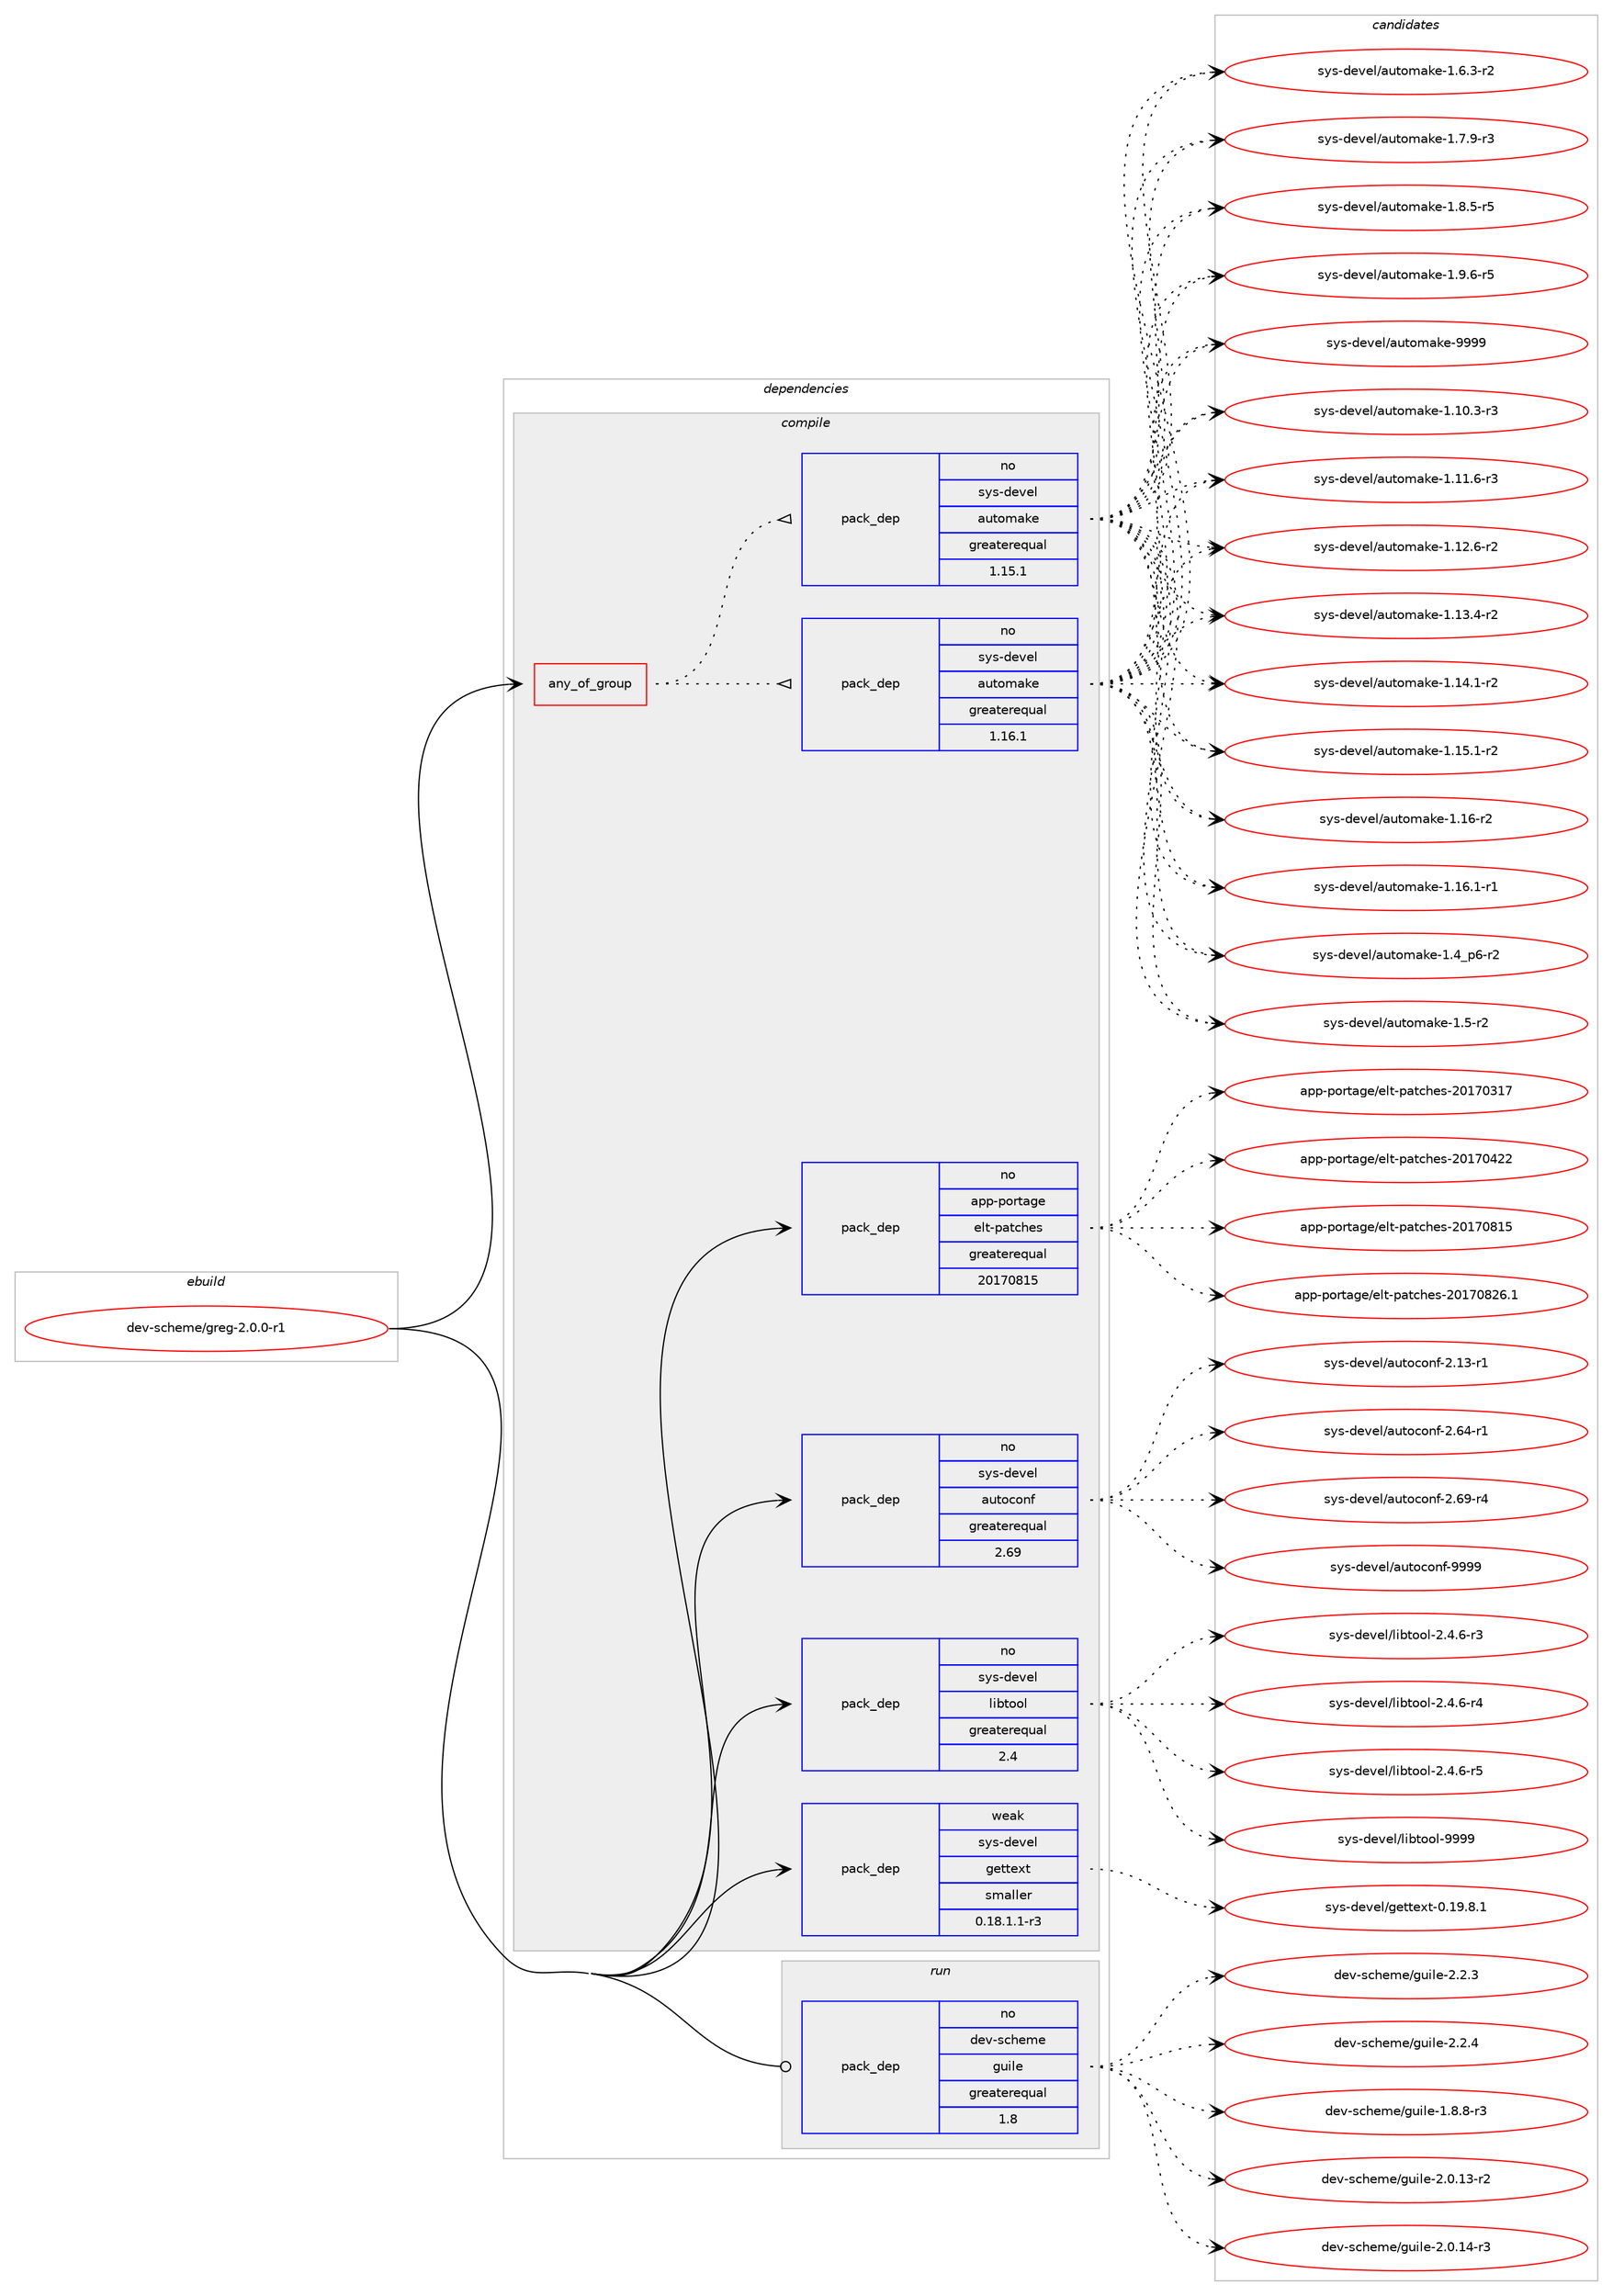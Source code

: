 digraph prolog {

# *************
# Graph options
# *************

newrank=true;
concentrate=true;
compound=true;
graph [rankdir=LR,fontname=Helvetica,fontsize=10,ranksep=1.5];#, ranksep=2.5, nodesep=0.2];
edge  [arrowhead=vee];
node  [fontname=Helvetica,fontsize=10];

# **********
# The ebuild
# **********

subgraph cluster_leftcol {
color=gray;
rank=same;
label=<<i>ebuild</i>>;
id [label="dev-scheme/greg-2.0.0-r1", color=red, width=4, href="../dev-scheme/greg-2.0.0-r1.svg"];
}

# ****************
# The dependencies
# ****************

subgraph cluster_midcol {
color=gray;
label=<<i>dependencies</i>>;
subgraph cluster_compile {
fillcolor="#eeeeee";
style=filled;
label=<<i>compile</i>>;
subgraph any22955 {
dependency1538510 [label=<<TABLE BORDER="0" CELLBORDER="1" CELLSPACING="0" CELLPADDING="4"><TR><TD CELLPADDING="10">any_of_group</TD></TR></TABLE>>, shape=none, color=red];subgraph pack1092077 {
dependency1538511 [label=<<TABLE BORDER="0" CELLBORDER="1" CELLSPACING="0" CELLPADDING="4" WIDTH="220"><TR><TD ROWSPAN="6" CELLPADDING="30">pack_dep</TD></TR><TR><TD WIDTH="110">no</TD></TR><TR><TD>sys-devel</TD></TR><TR><TD>automake</TD></TR><TR><TD>greaterequal</TD></TR><TR><TD>1.16.1</TD></TR></TABLE>>, shape=none, color=blue];
}
dependency1538510:e -> dependency1538511:w [weight=20,style="dotted",arrowhead="oinv"];
subgraph pack1092078 {
dependency1538512 [label=<<TABLE BORDER="0" CELLBORDER="1" CELLSPACING="0" CELLPADDING="4" WIDTH="220"><TR><TD ROWSPAN="6" CELLPADDING="30">pack_dep</TD></TR><TR><TD WIDTH="110">no</TD></TR><TR><TD>sys-devel</TD></TR><TR><TD>automake</TD></TR><TR><TD>greaterequal</TD></TR><TR><TD>1.15.1</TD></TR></TABLE>>, shape=none, color=blue];
}
dependency1538510:e -> dependency1538512:w [weight=20,style="dotted",arrowhead="oinv"];
}
id:e -> dependency1538510:w [weight=20,style="solid",arrowhead="vee"];
subgraph pack1092079 {
dependency1538513 [label=<<TABLE BORDER="0" CELLBORDER="1" CELLSPACING="0" CELLPADDING="4" WIDTH="220"><TR><TD ROWSPAN="6" CELLPADDING="30">pack_dep</TD></TR><TR><TD WIDTH="110">no</TD></TR><TR><TD>app-portage</TD></TR><TR><TD>elt-patches</TD></TR><TR><TD>greaterequal</TD></TR><TR><TD>20170815</TD></TR></TABLE>>, shape=none, color=blue];
}
id:e -> dependency1538513:w [weight=20,style="solid",arrowhead="vee"];
subgraph pack1092080 {
dependency1538514 [label=<<TABLE BORDER="0" CELLBORDER="1" CELLSPACING="0" CELLPADDING="4" WIDTH="220"><TR><TD ROWSPAN="6" CELLPADDING="30">pack_dep</TD></TR><TR><TD WIDTH="110">no</TD></TR><TR><TD>sys-devel</TD></TR><TR><TD>autoconf</TD></TR><TR><TD>greaterequal</TD></TR><TR><TD>2.69</TD></TR></TABLE>>, shape=none, color=blue];
}
id:e -> dependency1538514:w [weight=20,style="solid",arrowhead="vee"];
subgraph pack1092081 {
dependency1538515 [label=<<TABLE BORDER="0" CELLBORDER="1" CELLSPACING="0" CELLPADDING="4" WIDTH="220"><TR><TD ROWSPAN="6" CELLPADDING="30">pack_dep</TD></TR><TR><TD WIDTH="110">no</TD></TR><TR><TD>sys-devel</TD></TR><TR><TD>libtool</TD></TR><TR><TD>greaterequal</TD></TR><TR><TD>2.4</TD></TR></TABLE>>, shape=none, color=blue];
}
id:e -> dependency1538515:w [weight=20,style="solid",arrowhead="vee"];
subgraph pack1092082 {
dependency1538516 [label=<<TABLE BORDER="0" CELLBORDER="1" CELLSPACING="0" CELLPADDING="4" WIDTH="220"><TR><TD ROWSPAN="6" CELLPADDING="30">pack_dep</TD></TR><TR><TD WIDTH="110">weak</TD></TR><TR><TD>sys-devel</TD></TR><TR><TD>gettext</TD></TR><TR><TD>smaller</TD></TR><TR><TD>0.18.1.1-r3</TD></TR></TABLE>>, shape=none, color=blue];
}
id:e -> dependency1538516:w [weight=20,style="solid",arrowhead="vee"];
}
subgraph cluster_compileandrun {
fillcolor="#eeeeee";
style=filled;
label=<<i>compile and run</i>>;
}
subgraph cluster_run {
fillcolor="#eeeeee";
style=filled;
label=<<i>run</i>>;
subgraph pack1092083 {
dependency1538517 [label=<<TABLE BORDER="0" CELLBORDER="1" CELLSPACING="0" CELLPADDING="4" WIDTH="220"><TR><TD ROWSPAN="6" CELLPADDING="30">pack_dep</TD></TR><TR><TD WIDTH="110">no</TD></TR><TR><TD>dev-scheme</TD></TR><TR><TD>guile</TD></TR><TR><TD>greaterequal</TD></TR><TR><TD>1.8</TD></TR></TABLE>>, shape=none, color=blue];
}
id:e -> dependency1538517:w [weight=20,style="solid",arrowhead="odot"];
}
}

# **************
# The candidates
# **************

subgraph cluster_choices {
rank=same;
color=gray;
label=<<i>candidates</i>>;

subgraph choice1092077 {
color=black;
nodesep=1;
choice11512111545100101118101108479711711611110997107101454946494846514511451 [label="sys-devel/automake-1.10.3-r3", color=red, width=4,href="../sys-devel/automake-1.10.3-r3.svg"];
choice11512111545100101118101108479711711611110997107101454946494946544511451 [label="sys-devel/automake-1.11.6-r3", color=red, width=4,href="../sys-devel/automake-1.11.6-r3.svg"];
choice11512111545100101118101108479711711611110997107101454946495046544511450 [label="sys-devel/automake-1.12.6-r2", color=red, width=4,href="../sys-devel/automake-1.12.6-r2.svg"];
choice11512111545100101118101108479711711611110997107101454946495146524511450 [label="sys-devel/automake-1.13.4-r2", color=red, width=4,href="../sys-devel/automake-1.13.4-r2.svg"];
choice11512111545100101118101108479711711611110997107101454946495246494511450 [label="sys-devel/automake-1.14.1-r2", color=red, width=4,href="../sys-devel/automake-1.14.1-r2.svg"];
choice11512111545100101118101108479711711611110997107101454946495346494511450 [label="sys-devel/automake-1.15.1-r2", color=red, width=4,href="../sys-devel/automake-1.15.1-r2.svg"];
choice1151211154510010111810110847971171161111099710710145494649544511450 [label="sys-devel/automake-1.16-r2", color=red, width=4,href="../sys-devel/automake-1.16-r2.svg"];
choice11512111545100101118101108479711711611110997107101454946495446494511449 [label="sys-devel/automake-1.16.1-r1", color=red, width=4,href="../sys-devel/automake-1.16.1-r1.svg"];
choice115121115451001011181011084797117116111109971071014549465295112544511450 [label="sys-devel/automake-1.4_p6-r2", color=red, width=4,href="../sys-devel/automake-1.4_p6-r2.svg"];
choice11512111545100101118101108479711711611110997107101454946534511450 [label="sys-devel/automake-1.5-r2", color=red, width=4,href="../sys-devel/automake-1.5-r2.svg"];
choice115121115451001011181011084797117116111109971071014549465446514511450 [label="sys-devel/automake-1.6.3-r2", color=red, width=4,href="../sys-devel/automake-1.6.3-r2.svg"];
choice115121115451001011181011084797117116111109971071014549465546574511451 [label="sys-devel/automake-1.7.9-r3", color=red, width=4,href="../sys-devel/automake-1.7.9-r3.svg"];
choice115121115451001011181011084797117116111109971071014549465646534511453 [label="sys-devel/automake-1.8.5-r5", color=red, width=4,href="../sys-devel/automake-1.8.5-r5.svg"];
choice115121115451001011181011084797117116111109971071014549465746544511453 [label="sys-devel/automake-1.9.6-r5", color=red, width=4,href="../sys-devel/automake-1.9.6-r5.svg"];
choice115121115451001011181011084797117116111109971071014557575757 [label="sys-devel/automake-9999", color=red, width=4,href="../sys-devel/automake-9999.svg"];
dependency1538511:e -> choice11512111545100101118101108479711711611110997107101454946494846514511451:w [style=dotted,weight="100"];
dependency1538511:e -> choice11512111545100101118101108479711711611110997107101454946494946544511451:w [style=dotted,weight="100"];
dependency1538511:e -> choice11512111545100101118101108479711711611110997107101454946495046544511450:w [style=dotted,weight="100"];
dependency1538511:e -> choice11512111545100101118101108479711711611110997107101454946495146524511450:w [style=dotted,weight="100"];
dependency1538511:e -> choice11512111545100101118101108479711711611110997107101454946495246494511450:w [style=dotted,weight="100"];
dependency1538511:e -> choice11512111545100101118101108479711711611110997107101454946495346494511450:w [style=dotted,weight="100"];
dependency1538511:e -> choice1151211154510010111810110847971171161111099710710145494649544511450:w [style=dotted,weight="100"];
dependency1538511:e -> choice11512111545100101118101108479711711611110997107101454946495446494511449:w [style=dotted,weight="100"];
dependency1538511:e -> choice115121115451001011181011084797117116111109971071014549465295112544511450:w [style=dotted,weight="100"];
dependency1538511:e -> choice11512111545100101118101108479711711611110997107101454946534511450:w [style=dotted,weight="100"];
dependency1538511:e -> choice115121115451001011181011084797117116111109971071014549465446514511450:w [style=dotted,weight="100"];
dependency1538511:e -> choice115121115451001011181011084797117116111109971071014549465546574511451:w [style=dotted,weight="100"];
dependency1538511:e -> choice115121115451001011181011084797117116111109971071014549465646534511453:w [style=dotted,weight="100"];
dependency1538511:e -> choice115121115451001011181011084797117116111109971071014549465746544511453:w [style=dotted,weight="100"];
dependency1538511:e -> choice115121115451001011181011084797117116111109971071014557575757:w [style=dotted,weight="100"];
}
subgraph choice1092078 {
color=black;
nodesep=1;
choice11512111545100101118101108479711711611110997107101454946494846514511451 [label="sys-devel/automake-1.10.3-r3", color=red, width=4,href="../sys-devel/automake-1.10.3-r3.svg"];
choice11512111545100101118101108479711711611110997107101454946494946544511451 [label="sys-devel/automake-1.11.6-r3", color=red, width=4,href="../sys-devel/automake-1.11.6-r3.svg"];
choice11512111545100101118101108479711711611110997107101454946495046544511450 [label="sys-devel/automake-1.12.6-r2", color=red, width=4,href="../sys-devel/automake-1.12.6-r2.svg"];
choice11512111545100101118101108479711711611110997107101454946495146524511450 [label="sys-devel/automake-1.13.4-r2", color=red, width=4,href="../sys-devel/automake-1.13.4-r2.svg"];
choice11512111545100101118101108479711711611110997107101454946495246494511450 [label="sys-devel/automake-1.14.1-r2", color=red, width=4,href="../sys-devel/automake-1.14.1-r2.svg"];
choice11512111545100101118101108479711711611110997107101454946495346494511450 [label="sys-devel/automake-1.15.1-r2", color=red, width=4,href="../sys-devel/automake-1.15.1-r2.svg"];
choice1151211154510010111810110847971171161111099710710145494649544511450 [label="sys-devel/automake-1.16-r2", color=red, width=4,href="../sys-devel/automake-1.16-r2.svg"];
choice11512111545100101118101108479711711611110997107101454946495446494511449 [label="sys-devel/automake-1.16.1-r1", color=red, width=4,href="../sys-devel/automake-1.16.1-r1.svg"];
choice115121115451001011181011084797117116111109971071014549465295112544511450 [label="sys-devel/automake-1.4_p6-r2", color=red, width=4,href="../sys-devel/automake-1.4_p6-r2.svg"];
choice11512111545100101118101108479711711611110997107101454946534511450 [label="sys-devel/automake-1.5-r2", color=red, width=4,href="../sys-devel/automake-1.5-r2.svg"];
choice115121115451001011181011084797117116111109971071014549465446514511450 [label="sys-devel/automake-1.6.3-r2", color=red, width=4,href="../sys-devel/automake-1.6.3-r2.svg"];
choice115121115451001011181011084797117116111109971071014549465546574511451 [label="sys-devel/automake-1.7.9-r3", color=red, width=4,href="../sys-devel/automake-1.7.9-r3.svg"];
choice115121115451001011181011084797117116111109971071014549465646534511453 [label="sys-devel/automake-1.8.5-r5", color=red, width=4,href="../sys-devel/automake-1.8.5-r5.svg"];
choice115121115451001011181011084797117116111109971071014549465746544511453 [label="sys-devel/automake-1.9.6-r5", color=red, width=4,href="../sys-devel/automake-1.9.6-r5.svg"];
choice115121115451001011181011084797117116111109971071014557575757 [label="sys-devel/automake-9999", color=red, width=4,href="../sys-devel/automake-9999.svg"];
dependency1538512:e -> choice11512111545100101118101108479711711611110997107101454946494846514511451:w [style=dotted,weight="100"];
dependency1538512:e -> choice11512111545100101118101108479711711611110997107101454946494946544511451:w [style=dotted,weight="100"];
dependency1538512:e -> choice11512111545100101118101108479711711611110997107101454946495046544511450:w [style=dotted,weight="100"];
dependency1538512:e -> choice11512111545100101118101108479711711611110997107101454946495146524511450:w [style=dotted,weight="100"];
dependency1538512:e -> choice11512111545100101118101108479711711611110997107101454946495246494511450:w [style=dotted,weight="100"];
dependency1538512:e -> choice11512111545100101118101108479711711611110997107101454946495346494511450:w [style=dotted,weight="100"];
dependency1538512:e -> choice1151211154510010111810110847971171161111099710710145494649544511450:w [style=dotted,weight="100"];
dependency1538512:e -> choice11512111545100101118101108479711711611110997107101454946495446494511449:w [style=dotted,weight="100"];
dependency1538512:e -> choice115121115451001011181011084797117116111109971071014549465295112544511450:w [style=dotted,weight="100"];
dependency1538512:e -> choice11512111545100101118101108479711711611110997107101454946534511450:w [style=dotted,weight="100"];
dependency1538512:e -> choice115121115451001011181011084797117116111109971071014549465446514511450:w [style=dotted,weight="100"];
dependency1538512:e -> choice115121115451001011181011084797117116111109971071014549465546574511451:w [style=dotted,weight="100"];
dependency1538512:e -> choice115121115451001011181011084797117116111109971071014549465646534511453:w [style=dotted,weight="100"];
dependency1538512:e -> choice115121115451001011181011084797117116111109971071014549465746544511453:w [style=dotted,weight="100"];
dependency1538512:e -> choice115121115451001011181011084797117116111109971071014557575757:w [style=dotted,weight="100"];
}
subgraph choice1092079 {
color=black;
nodesep=1;
choice97112112451121111141169710310147101108116451129711699104101115455048495548514955 [label="app-portage/elt-patches-20170317", color=red, width=4,href="../app-portage/elt-patches-20170317.svg"];
choice97112112451121111141169710310147101108116451129711699104101115455048495548525050 [label="app-portage/elt-patches-20170422", color=red, width=4,href="../app-portage/elt-patches-20170422.svg"];
choice97112112451121111141169710310147101108116451129711699104101115455048495548564953 [label="app-portage/elt-patches-20170815", color=red, width=4,href="../app-portage/elt-patches-20170815.svg"];
choice971121124511211111411697103101471011081164511297116991041011154550484955485650544649 [label="app-portage/elt-patches-20170826.1", color=red, width=4,href="../app-portage/elt-patches-20170826.1.svg"];
dependency1538513:e -> choice97112112451121111141169710310147101108116451129711699104101115455048495548514955:w [style=dotted,weight="100"];
dependency1538513:e -> choice97112112451121111141169710310147101108116451129711699104101115455048495548525050:w [style=dotted,weight="100"];
dependency1538513:e -> choice97112112451121111141169710310147101108116451129711699104101115455048495548564953:w [style=dotted,weight="100"];
dependency1538513:e -> choice971121124511211111411697103101471011081164511297116991041011154550484955485650544649:w [style=dotted,weight="100"];
}
subgraph choice1092080 {
color=black;
nodesep=1;
choice1151211154510010111810110847971171161119911111010245504649514511449 [label="sys-devel/autoconf-2.13-r1", color=red, width=4,href="../sys-devel/autoconf-2.13-r1.svg"];
choice1151211154510010111810110847971171161119911111010245504654524511449 [label="sys-devel/autoconf-2.64-r1", color=red, width=4,href="../sys-devel/autoconf-2.64-r1.svg"];
choice1151211154510010111810110847971171161119911111010245504654574511452 [label="sys-devel/autoconf-2.69-r4", color=red, width=4,href="../sys-devel/autoconf-2.69-r4.svg"];
choice115121115451001011181011084797117116111991111101024557575757 [label="sys-devel/autoconf-9999", color=red, width=4,href="../sys-devel/autoconf-9999.svg"];
dependency1538514:e -> choice1151211154510010111810110847971171161119911111010245504649514511449:w [style=dotted,weight="100"];
dependency1538514:e -> choice1151211154510010111810110847971171161119911111010245504654524511449:w [style=dotted,weight="100"];
dependency1538514:e -> choice1151211154510010111810110847971171161119911111010245504654574511452:w [style=dotted,weight="100"];
dependency1538514:e -> choice115121115451001011181011084797117116111991111101024557575757:w [style=dotted,weight="100"];
}
subgraph choice1092081 {
color=black;
nodesep=1;
choice1151211154510010111810110847108105981161111111084550465246544511451 [label="sys-devel/libtool-2.4.6-r3", color=red, width=4,href="../sys-devel/libtool-2.4.6-r3.svg"];
choice1151211154510010111810110847108105981161111111084550465246544511452 [label="sys-devel/libtool-2.4.6-r4", color=red, width=4,href="../sys-devel/libtool-2.4.6-r4.svg"];
choice1151211154510010111810110847108105981161111111084550465246544511453 [label="sys-devel/libtool-2.4.6-r5", color=red, width=4,href="../sys-devel/libtool-2.4.6-r5.svg"];
choice1151211154510010111810110847108105981161111111084557575757 [label="sys-devel/libtool-9999", color=red, width=4,href="../sys-devel/libtool-9999.svg"];
dependency1538515:e -> choice1151211154510010111810110847108105981161111111084550465246544511451:w [style=dotted,weight="100"];
dependency1538515:e -> choice1151211154510010111810110847108105981161111111084550465246544511452:w [style=dotted,weight="100"];
dependency1538515:e -> choice1151211154510010111810110847108105981161111111084550465246544511453:w [style=dotted,weight="100"];
dependency1538515:e -> choice1151211154510010111810110847108105981161111111084557575757:w [style=dotted,weight="100"];
}
subgraph choice1092082 {
color=black;
nodesep=1;
choice1151211154510010111810110847103101116116101120116454846495746564649 [label="sys-devel/gettext-0.19.8.1", color=red, width=4,href="../sys-devel/gettext-0.19.8.1.svg"];
dependency1538516:e -> choice1151211154510010111810110847103101116116101120116454846495746564649:w [style=dotted,weight="100"];
}
subgraph choice1092083 {
color=black;
nodesep=1;
choice1001011184511599104101109101471031171051081014549465646564511451 [label="dev-scheme/guile-1.8.8-r3", color=red, width=4,href="../dev-scheme/guile-1.8.8-r3.svg"];
choice100101118451159910410110910147103117105108101455046484649514511450 [label="dev-scheme/guile-2.0.13-r2", color=red, width=4,href="../dev-scheme/guile-2.0.13-r2.svg"];
choice100101118451159910410110910147103117105108101455046484649524511451 [label="dev-scheme/guile-2.0.14-r3", color=red, width=4,href="../dev-scheme/guile-2.0.14-r3.svg"];
choice100101118451159910410110910147103117105108101455046504651 [label="dev-scheme/guile-2.2.3", color=red, width=4,href="../dev-scheme/guile-2.2.3.svg"];
choice100101118451159910410110910147103117105108101455046504652 [label="dev-scheme/guile-2.2.4", color=red, width=4,href="../dev-scheme/guile-2.2.4.svg"];
dependency1538517:e -> choice1001011184511599104101109101471031171051081014549465646564511451:w [style=dotted,weight="100"];
dependency1538517:e -> choice100101118451159910410110910147103117105108101455046484649514511450:w [style=dotted,weight="100"];
dependency1538517:e -> choice100101118451159910410110910147103117105108101455046484649524511451:w [style=dotted,weight="100"];
dependency1538517:e -> choice100101118451159910410110910147103117105108101455046504651:w [style=dotted,weight="100"];
dependency1538517:e -> choice100101118451159910410110910147103117105108101455046504652:w [style=dotted,weight="100"];
}
}

}
